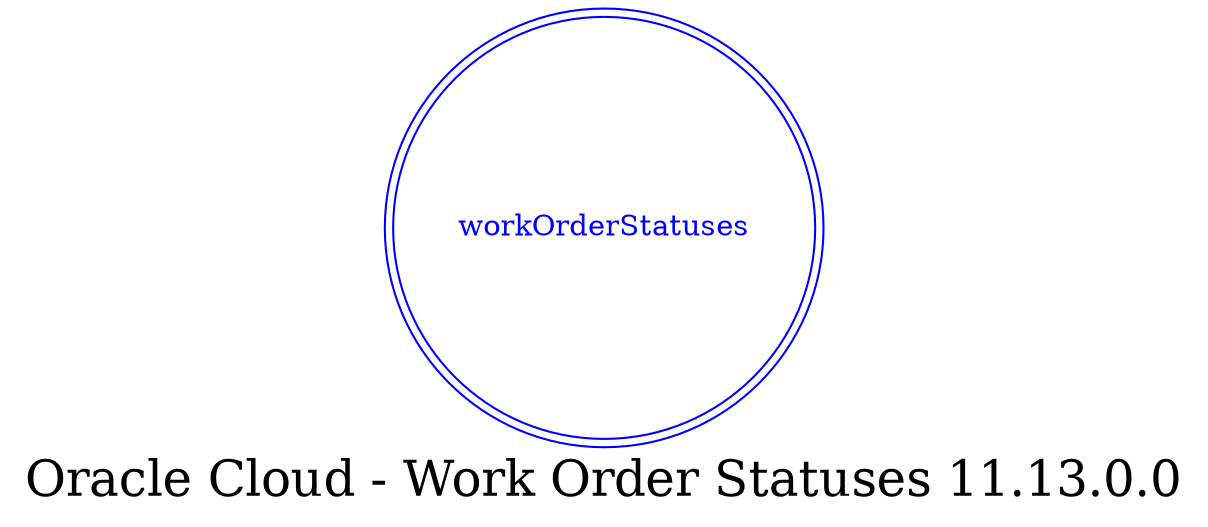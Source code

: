 digraph LexiconGraph {
graph[label="Oracle Cloud - Work Order Statuses 11.13.0.0", fontsize=24]
splines=true
"workOrderStatuses" [color=blue, fontcolor=blue, shape=doublecircle]
}

